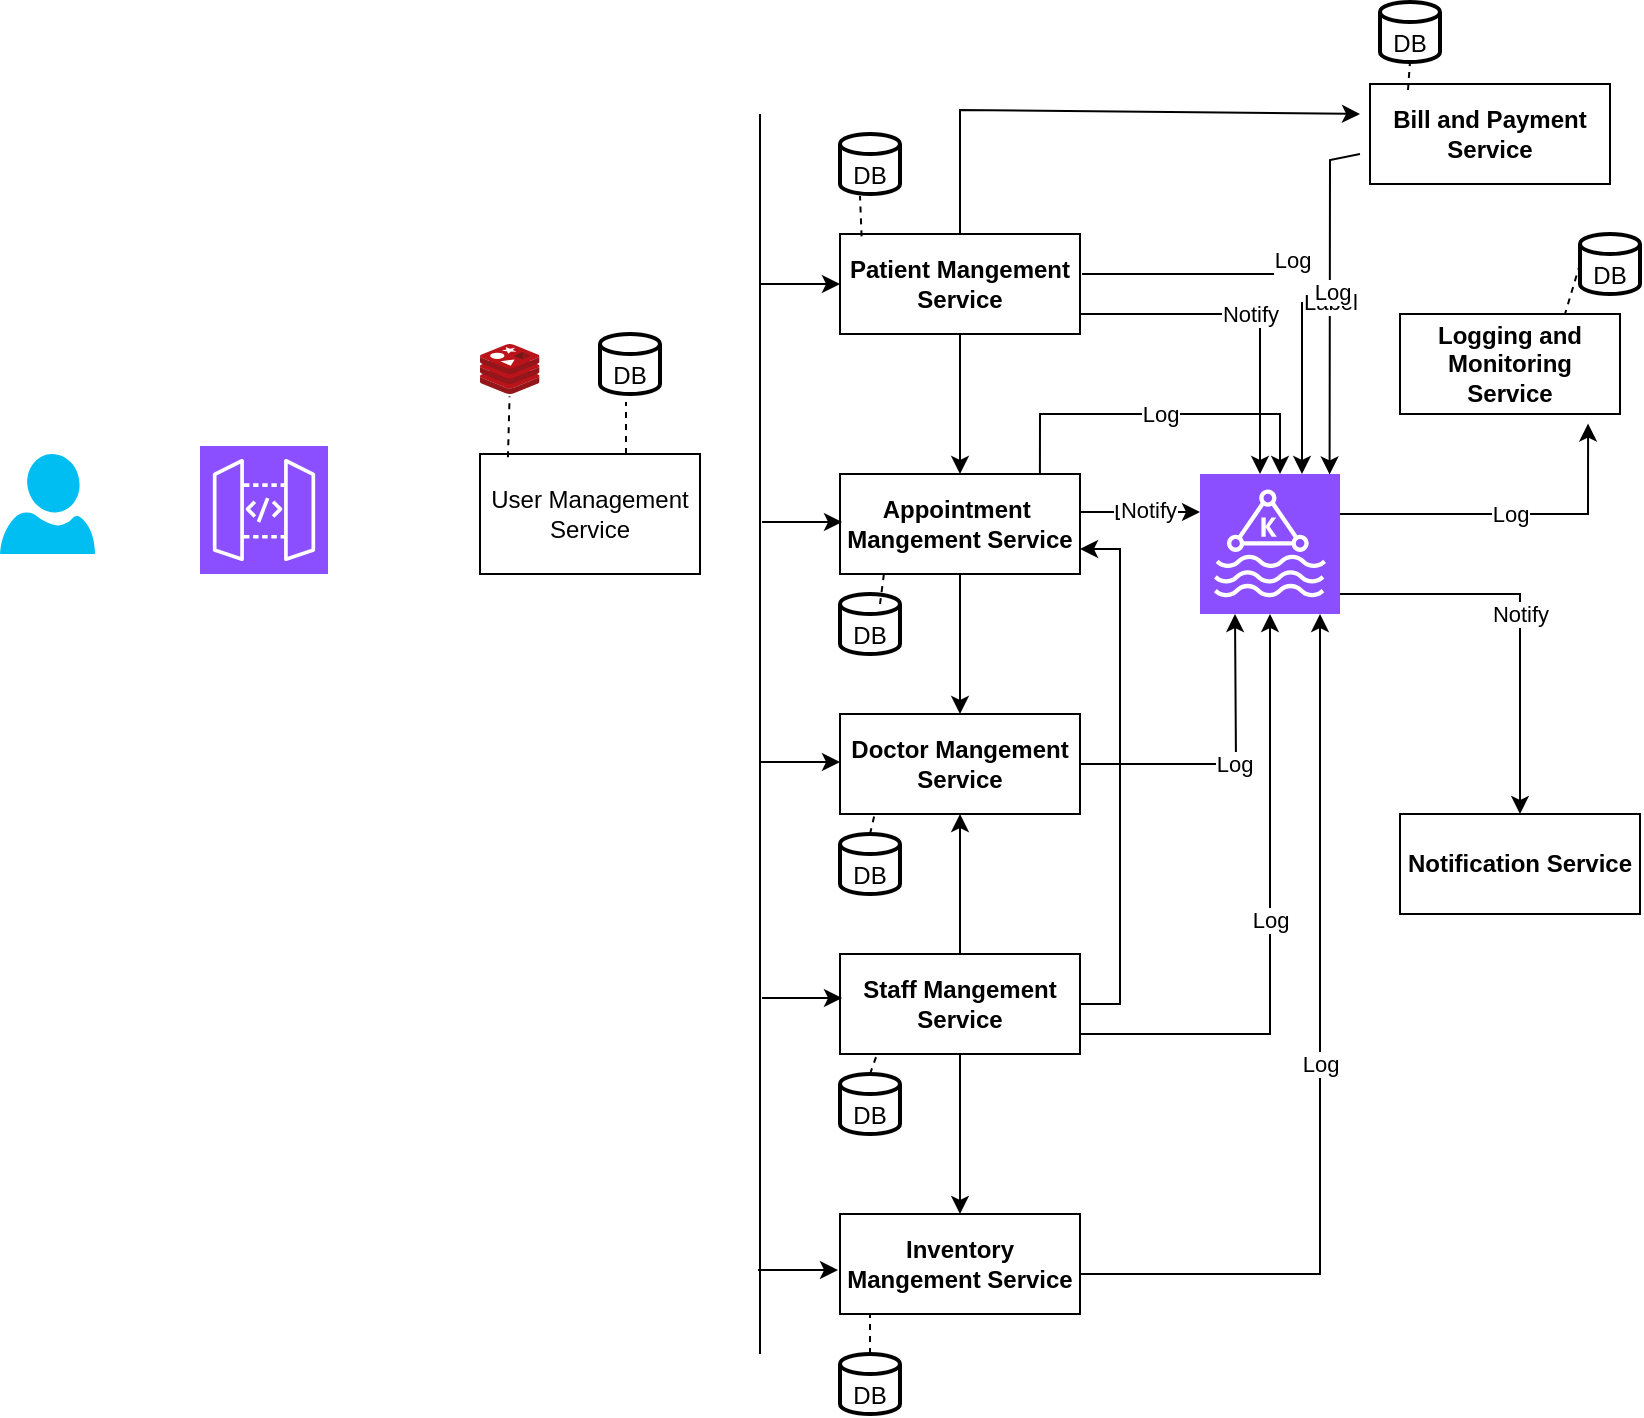 <mxfile version="24.9.0">
  <diagram name="Page-1" id="c8oCwrQ6WT6dkg099jFz">
    <mxGraphModel dx="1050" dy="530" grid="1" gridSize="10" guides="1" tooltips="1" connect="1" arrows="1" fold="1" page="1" pageScale="1" pageWidth="850" pageHeight="1100" math="0" shadow="0">
      <root>
        <mxCell id="0" />
        <mxCell id="1" parent="0" />
        <mxCell id="s4P5NHIdHEnrwuTgCg9F-1" value="" style="verticalLabelPosition=bottom;html=1;verticalAlign=top;align=center;strokeColor=none;fillColor=#00BEF2;shape=mxgraph.azure.user;" vertex="1" parent="1">
          <mxGeometry x="20" y="230" width="47.5" height="50" as="geometry" />
        </mxCell>
        <mxCell id="s4P5NHIdHEnrwuTgCg9F-3" value="" style="sketch=0;points=[[0,0,0],[0.25,0,0],[0.5,0,0],[0.75,0,0],[1,0,0],[0,1,0],[0.25,1,0],[0.5,1,0],[0.75,1,0],[1,1,0],[0,0.25,0],[0,0.5,0],[0,0.75,0],[1,0.25,0],[1,0.5,0],[1,0.75,0]];outlineConnect=0;fontColor=#232F3E;fillColor=#8C4FFF;strokeColor=#ffffff;dashed=0;verticalLabelPosition=bottom;verticalAlign=top;align=center;html=1;fontSize=12;fontStyle=0;aspect=fixed;shape=mxgraph.aws4.resourceIcon;resIcon=mxgraph.aws4.api_gateway;" vertex="1" parent="1">
          <mxGeometry x="120" y="226" width="64" height="64" as="geometry" />
        </mxCell>
        <mxCell id="s4P5NHIdHEnrwuTgCg9F-4" value="User Management Service" style="rounded=0;whiteSpace=wrap;html=1;" vertex="1" parent="1">
          <mxGeometry x="260" y="230" width="110" height="60" as="geometry" />
        </mxCell>
        <mxCell id="s4P5NHIdHEnrwuTgCg9F-5" value="" style="image;sketch=0;aspect=fixed;html=1;points=[];align=center;fontSize=12;image=img/lib/mscae/Cache_Redis_Product.svg;" vertex="1" parent="1">
          <mxGeometry x="260" y="175" width="29.76" height="25" as="geometry" />
        </mxCell>
        <mxCell id="s4P5NHIdHEnrwuTgCg9F-7" value="DB" style="strokeWidth=2;html=1;shape=mxgraph.flowchart.database;whiteSpace=wrap;verticalAlign=bottom;" vertex="1" parent="1">
          <mxGeometry x="320" y="170" width="30" height="30" as="geometry" />
        </mxCell>
        <mxCell id="s4P5NHIdHEnrwuTgCg9F-39" style="edgeStyle=orthogonalEdgeStyle;rounded=0;orthogonalLoop=1;jettySize=auto;html=1;exitX=0.5;exitY=1;exitDx=0;exitDy=0;entryX=0.5;entryY=0;entryDx=0;entryDy=0;" edge="1" parent="1" source="s4P5NHIdHEnrwuTgCg9F-8" target="s4P5NHIdHEnrwuTgCg9F-10">
          <mxGeometry relative="1" as="geometry" />
        </mxCell>
        <mxCell id="s4P5NHIdHEnrwuTgCg9F-8" value="Patient Mangement Service" style="rounded=0;whiteSpace=wrap;html=1;fontStyle=1" vertex="1" parent="1">
          <mxGeometry x="440" y="120" width="120" height="50" as="geometry" />
        </mxCell>
        <mxCell id="s4P5NHIdHEnrwuTgCg9F-40" style="edgeStyle=orthogonalEdgeStyle;rounded=0;orthogonalLoop=1;jettySize=auto;html=1;exitX=0.5;exitY=1;exitDx=0;exitDy=0;entryX=0.5;entryY=0;entryDx=0;entryDy=0;" edge="1" parent="1" source="s4P5NHIdHEnrwuTgCg9F-10" target="s4P5NHIdHEnrwuTgCg9F-11">
          <mxGeometry relative="1" as="geometry" />
        </mxCell>
        <mxCell id="s4P5NHIdHEnrwuTgCg9F-10" value="Appointment&amp;nbsp;&lt;div&gt;Mangement Service&lt;/div&gt;" style="rounded=0;whiteSpace=wrap;html=1;fontStyle=1" vertex="1" parent="1">
          <mxGeometry x="440" y="240" width="120" height="50" as="geometry" />
        </mxCell>
        <mxCell id="s4P5NHIdHEnrwuTgCg9F-11" value="Doctor Mangement Service" style="rounded=0;whiteSpace=wrap;html=1;fontStyle=1" vertex="1" parent="1">
          <mxGeometry x="440" y="360" width="120" height="50" as="geometry" />
        </mxCell>
        <mxCell id="s4P5NHIdHEnrwuTgCg9F-41" style="edgeStyle=orthogonalEdgeStyle;rounded=0;orthogonalLoop=1;jettySize=auto;html=1;exitX=0.5;exitY=0;exitDx=0;exitDy=0;entryX=0.5;entryY=1;entryDx=0;entryDy=0;" edge="1" parent="1" source="s4P5NHIdHEnrwuTgCg9F-12" target="s4P5NHIdHEnrwuTgCg9F-11">
          <mxGeometry relative="1" as="geometry" />
        </mxCell>
        <mxCell id="s4P5NHIdHEnrwuTgCg9F-43" style="edgeStyle=orthogonalEdgeStyle;rounded=0;orthogonalLoop=1;jettySize=auto;html=1;exitX=1;exitY=0.5;exitDx=0;exitDy=0;entryX=1;entryY=0.75;entryDx=0;entryDy=0;" edge="1" parent="1" source="s4P5NHIdHEnrwuTgCg9F-12" target="s4P5NHIdHEnrwuTgCg9F-10">
          <mxGeometry relative="1" as="geometry" />
        </mxCell>
        <mxCell id="s4P5NHIdHEnrwuTgCg9F-44" style="edgeStyle=orthogonalEdgeStyle;rounded=0;orthogonalLoop=1;jettySize=auto;html=1;exitX=0.5;exitY=1;exitDx=0;exitDy=0;entryX=0.5;entryY=0;entryDx=0;entryDy=0;" edge="1" parent="1" source="s4P5NHIdHEnrwuTgCg9F-12" target="s4P5NHIdHEnrwuTgCg9F-14">
          <mxGeometry relative="1" as="geometry" />
        </mxCell>
        <mxCell id="s4P5NHIdHEnrwuTgCg9F-12" value="Staff Mangement Service" style="rounded=0;whiteSpace=wrap;html=1;fontStyle=1" vertex="1" parent="1">
          <mxGeometry x="440" y="480" width="120" height="50" as="geometry" />
        </mxCell>
        <mxCell id="s4P5NHIdHEnrwuTgCg9F-14" value="Inventory Mangement Service" style="rounded=0;whiteSpace=wrap;html=1;fontStyle=1" vertex="1" parent="1">
          <mxGeometry x="440" y="610" width="120" height="50" as="geometry" />
        </mxCell>
        <mxCell id="s4P5NHIdHEnrwuTgCg9F-15" value="" style="sketch=0;points=[[0,0,0],[0.25,0,0],[0.5,0,0],[0.75,0,0],[1,0,0],[0,1,0],[0.25,1,0],[0.5,1,0],[0.75,1,0],[1,1,0],[0,0.25,0],[0,0.5,0],[0,0.75,0],[1,0.25,0],[1,0.5,0],[1,0.75,0]];outlineConnect=0;fontColor=#232F3E;fillColor=#8C4FFF;strokeColor=#ffffff;dashed=0;verticalLabelPosition=bottom;verticalAlign=top;align=center;html=1;fontSize=12;fontStyle=0;aspect=fixed;shape=mxgraph.aws4.resourceIcon;resIcon=mxgraph.aws4.managed_streaming_for_kafka;" vertex="1" parent="1">
          <mxGeometry x="620" y="240" width="70" height="70" as="geometry" />
        </mxCell>
        <mxCell id="s4P5NHIdHEnrwuTgCg9F-16" value="Logging and Monitoring Service" style="rounded=0;whiteSpace=wrap;html=1;fontStyle=1" vertex="1" parent="1">
          <mxGeometry x="720" y="160" width="110" height="50" as="geometry" />
        </mxCell>
        <mxCell id="s4P5NHIdHEnrwuTgCg9F-17" value="Notification Service" style="rounded=0;whiteSpace=wrap;html=1;fontStyle=1" vertex="1" parent="1">
          <mxGeometry x="720" y="410" width="120" height="50" as="geometry" />
        </mxCell>
        <mxCell id="s4P5NHIdHEnrwuTgCg9F-18" value="" style="endArrow=classic;html=1;rounded=0;" edge="1" parent="1">
          <mxGeometry relative="1" as="geometry">
            <mxPoint x="561" y="140" as="sourcePoint" />
            <mxPoint x="671" y="240" as="targetPoint" />
            <Array as="points">
              <mxPoint x="671" y="140" />
            </Array>
          </mxGeometry>
        </mxCell>
        <mxCell id="s4P5NHIdHEnrwuTgCg9F-19" value="Log&lt;div&gt;&lt;br&gt;&lt;/div&gt;" style="edgeLabel;resizable=0;html=1;;align=center;verticalAlign=middle;" connectable="0" vertex="1" parent="s4P5NHIdHEnrwuTgCg9F-18">
          <mxGeometry relative="1" as="geometry" />
        </mxCell>
        <mxCell id="s4P5NHIdHEnrwuTgCg9F-21" value="" style="endArrow=classic;html=1;rounded=0;exitX=0.833;exitY=0;exitDx=0;exitDy=0;exitPerimeter=0;" edge="1" parent="1" source="s4P5NHIdHEnrwuTgCg9F-10">
          <mxGeometry relative="1" as="geometry">
            <mxPoint x="560" y="203.5" as="sourcePoint" />
            <mxPoint x="660" y="240" as="targetPoint" />
            <Array as="points">
              <mxPoint x="540" y="210" />
              <mxPoint x="660" y="210" />
            </Array>
          </mxGeometry>
        </mxCell>
        <mxCell id="s4P5NHIdHEnrwuTgCg9F-22" value="Log" style="edgeLabel;resizable=0;html=1;;align=center;verticalAlign=middle;" connectable="0" vertex="1" parent="s4P5NHIdHEnrwuTgCg9F-21">
          <mxGeometry relative="1" as="geometry" />
        </mxCell>
        <mxCell id="s4P5NHIdHEnrwuTgCg9F-23" value="" style="endArrow=classic;html=1;rounded=0;exitX=1;exitY=0.5;exitDx=0;exitDy=0;entryX=0.25;entryY=1;entryDx=0;entryDy=0;entryPerimeter=0;" edge="1" parent="1" source="s4P5NHIdHEnrwuTgCg9F-11" target="s4P5NHIdHEnrwuTgCg9F-15">
          <mxGeometry relative="1" as="geometry">
            <mxPoint x="560" y="300" as="sourcePoint" />
            <mxPoint x="620" y="295" as="targetPoint" />
            <Array as="points">
              <mxPoint x="638" y="385" />
            </Array>
          </mxGeometry>
        </mxCell>
        <mxCell id="s4P5NHIdHEnrwuTgCg9F-24" value="Log" style="edgeLabel;resizable=0;html=1;;align=center;verticalAlign=middle;" connectable="0" vertex="1" parent="s4P5NHIdHEnrwuTgCg9F-23">
          <mxGeometry relative="1" as="geometry" />
        </mxCell>
        <mxCell id="s4P5NHIdHEnrwuTgCg9F-25" value="" style="endArrow=classic;html=1;rounded=0;exitX=1;exitY=0.8;exitDx=0;exitDy=0;exitPerimeter=0;" edge="1" parent="1" source="s4P5NHIdHEnrwuTgCg9F-12" target="s4P5NHIdHEnrwuTgCg9F-15">
          <mxGeometry relative="1" as="geometry">
            <mxPoint x="560" y="410" as="sourcePoint" />
            <mxPoint x="670" y="390" as="targetPoint" />
            <Array as="points">
              <mxPoint x="655" y="520" />
              <mxPoint x="655" y="510" />
            </Array>
          </mxGeometry>
        </mxCell>
        <mxCell id="s4P5NHIdHEnrwuTgCg9F-26" value="Log" style="edgeLabel;resizable=0;html=1;;align=center;verticalAlign=middle;" connectable="0" vertex="1" parent="s4P5NHIdHEnrwuTgCg9F-25">
          <mxGeometry relative="1" as="geometry">
            <mxPoint as="offset" />
          </mxGeometry>
        </mxCell>
        <mxCell id="s4P5NHIdHEnrwuTgCg9F-27" value="" style="endArrow=classic;html=1;rounded=0;exitX=1;exitY=0.6;exitDx=0;exitDy=0;exitPerimeter=0;" edge="1" parent="1" source="s4P5NHIdHEnrwuTgCg9F-14">
          <mxGeometry relative="1" as="geometry">
            <mxPoint x="560" y="477.5" as="sourcePoint" />
            <mxPoint x="680" y="310" as="targetPoint" />
            <Array as="points">
              <mxPoint x="680" y="640" />
            </Array>
          </mxGeometry>
        </mxCell>
        <mxCell id="s4P5NHIdHEnrwuTgCg9F-28" value="Log" style="edgeLabel;resizable=0;html=1;;align=center;verticalAlign=middle;" connectable="0" vertex="1" parent="s4P5NHIdHEnrwuTgCg9F-27">
          <mxGeometry relative="1" as="geometry" />
        </mxCell>
        <mxCell id="s4P5NHIdHEnrwuTgCg9F-29" value="" style="endArrow=classic;html=1;rounded=0;entryX=0.855;entryY=1.096;entryDx=0;entryDy=0;entryPerimeter=0;" edge="1" parent="1" target="s4P5NHIdHEnrwuTgCg9F-16">
          <mxGeometry relative="1" as="geometry">
            <mxPoint x="690" y="260" as="sourcePoint" />
            <mxPoint x="781" y="252" as="targetPoint" />
            <Array as="points">
              <mxPoint x="814" y="260" />
            </Array>
          </mxGeometry>
        </mxCell>
        <mxCell id="s4P5NHIdHEnrwuTgCg9F-30" value="Log" style="edgeLabel;resizable=0;html=1;;align=center;verticalAlign=middle;" connectable="0" vertex="1" parent="s4P5NHIdHEnrwuTgCg9F-29">
          <mxGeometry relative="1" as="geometry" />
        </mxCell>
        <mxCell id="s4P5NHIdHEnrwuTgCg9F-31" value="" style="endArrow=classic;html=1;rounded=0;entryX=0.5;entryY=0;entryDx=0;entryDy=0;exitX=1;exitY=0.857;exitDx=0;exitDy=0;exitPerimeter=0;" edge="1" parent="1" source="s4P5NHIdHEnrwuTgCg9F-15" target="s4P5NHIdHEnrwuTgCg9F-17">
          <mxGeometry relative="1" as="geometry">
            <mxPoint x="680" y="282" as="sourcePoint" />
            <mxPoint x="780" y="314" as="targetPoint" />
            <Array as="points">
              <mxPoint x="780" y="300" />
            </Array>
          </mxGeometry>
        </mxCell>
        <mxCell id="s4P5NHIdHEnrwuTgCg9F-32" value="Notify" style="edgeLabel;resizable=0;html=1;;align=center;verticalAlign=middle;" connectable="0" vertex="1" parent="s4P5NHIdHEnrwuTgCg9F-31">
          <mxGeometry relative="1" as="geometry" />
        </mxCell>
        <mxCell id="s4P5NHIdHEnrwuTgCg9F-45" value="Bill and Payment Service" style="rounded=0;whiteSpace=wrap;html=1;fontStyle=1" vertex="1" parent="1">
          <mxGeometry x="705" y="45" width="120" height="50" as="geometry" />
        </mxCell>
        <mxCell id="s4P5NHIdHEnrwuTgCg9F-46" value="" style="endArrow=classic;html=1;rounded=0;exitX=0.5;exitY=0;exitDx=0;exitDy=0;" edge="1" parent="1" source="s4P5NHIdHEnrwuTgCg9F-8">
          <mxGeometry width="50" height="50" relative="1" as="geometry">
            <mxPoint x="400" y="300" as="sourcePoint" />
            <mxPoint x="700" y="60" as="targetPoint" />
            <Array as="points">
              <mxPoint x="500" y="58" />
            </Array>
          </mxGeometry>
        </mxCell>
        <mxCell id="s4P5NHIdHEnrwuTgCg9F-47" value="" style="endArrow=classic;html=1;rounded=0;entryX=0.897;entryY=-0.04;entryDx=0;entryDy=0;entryPerimeter=0;" edge="1" parent="1">
          <mxGeometry relative="1" as="geometry">
            <mxPoint x="700" y="80" as="sourcePoint" />
            <mxPoint x="684.79" y="240.2" as="targetPoint" />
            <Array as="points">
              <mxPoint x="685" y="83" />
            </Array>
          </mxGeometry>
        </mxCell>
        <mxCell id="s4P5NHIdHEnrwuTgCg9F-48" value="Label" style="edgeLabel;resizable=0;html=1;;align=center;verticalAlign=middle;" connectable="0" vertex="1" parent="s4P5NHIdHEnrwuTgCg9F-47">
          <mxGeometry relative="1" as="geometry" />
        </mxCell>
        <mxCell id="s4P5NHIdHEnrwuTgCg9F-49" value="Log" style="edgeLabel;html=1;align=center;verticalAlign=middle;resizable=0;points=[];" vertex="1" connectable="0" parent="s4P5NHIdHEnrwuTgCg9F-47">
          <mxGeometry x="-0.057" y="1" relative="1" as="geometry">
            <mxPoint as="offset" />
          </mxGeometry>
        </mxCell>
        <mxCell id="s4P5NHIdHEnrwuTgCg9F-50" value="" style="endArrow=classic;html=1;rounded=0;" edge="1" parent="1">
          <mxGeometry relative="1" as="geometry">
            <mxPoint x="560" y="160" as="sourcePoint" />
            <mxPoint x="650" y="240" as="targetPoint" />
            <Array as="points">
              <mxPoint x="650" y="160" />
            </Array>
          </mxGeometry>
        </mxCell>
        <mxCell id="s4P5NHIdHEnrwuTgCg9F-51" value="Notify" style="edgeLabel;resizable=0;html=1;;align=center;verticalAlign=middle;" connectable="0" vertex="1" parent="s4P5NHIdHEnrwuTgCg9F-50">
          <mxGeometry relative="1" as="geometry" />
        </mxCell>
        <mxCell id="s4P5NHIdHEnrwuTgCg9F-52" value="DB" style="strokeWidth=2;html=1;shape=mxgraph.flowchart.database;whiteSpace=wrap;verticalAlign=bottom;align=center;" vertex="1" parent="1">
          <mxGeometry x="440" y="70" width="30" height="30" as="geometry" />
        </mxCell>
        <mxCell id="s4P5NHIdHEnrwuTgCg9F-54" value="DB" style="strokeWidth=2;html=1;shape=mxgraph.flowchart.database;whiteSpace=wrap;verticalAlign=bottom;" vertex="1" parent="1">
          <mxGeometry x="710" y="4" width="30" height="30" as="geometry" />
        </mxCell>
        <mxCell id="s4P5NHIdHEnrwuTgCg9F-55" value="DB" style="strokeWidth=2;html=1;shape=mxgraph.flowchart.database;whiteSpace=wrap;verticalAlign=bottom;align=center;" vertex="1" parent="1">
          <mxGeometry x="440" y="300" width="30" height="30" as="geometry" />
        </mxCell>
        <mxCell id="s4P5NHIdHEnrwuTgCg9F-56" value="DB" style="strokeWidth=2;html=1;shape=mxgraph.flowchart.database;whiteSpace=wrap;verticalAlign=bottom;align=center;" vertex="1" parent="1">
          <mxGeometry x="440" y="540" width="30" height="30" as="geometry" />
        </mxCell>
        <mxCell id="s4P5NHIdHEnrwuTgCg9F-57" value="DB" style="strokeWidth=2;html=1;shape=mxgraph.flowchart.database;whiteSpace=wrap;verticalAlign=bottom;align=center;" vertex="1" parent="1">
          <mxGeometry x="440" y="420" width="30" height="30" as="geometry" />
        </mxCell>
        <mxCell id="s4P5NHIdHEnrwuTgCg9F-58" value="DB" style="strokeWidth=2;html=1;shape=mxgraph.flowchart.database;whiteSpace=wrap;verticalAlign=bottom;align=center;" vertex="1" parent="1">
          <mxGeometry x="440" y="680" width="30" height="30" as="geometry" />
        </mxCell>
        <mxCell id="s4P5NHIdHEnrwuTgCg9F-59" value="DB" style="strokeWidth=2;html=1;shape=mxgraph.flowchart.database;whiteSpace=wrap;verticalAlign=bottom;" vertex="1" parent="1">
          <mxGeometry x="810" y="120" width="30" height="30" as="geometry" />
        </mxCell>
        <mxCell id="s4P5NHIdHEnrwuTgCg9F-60" value="" style="endArrow=classic;html=1;rounded=0;" edge="1" parent="1">
          <mxGeometry relative="1" as="geometry">
            <mxPoint x="560" y="259" as="sourcePoint" />
            <mxPoint x="620" y="259" as="targetPoint" />
          </mxGeometry>
        </mxCell>
        <mxCell id="s4P5NHIdHEnrwuTgCg9F-61" value="Label" style="edgeLabel;resizable=0;html=1;;align=center;verticalAlign=middle;" connectable="0" vertex="1" parent="s4P5NHIdHEnrwuTgCg9F-60">
          <mxGeometry relative="1" as="geometry" />
        </mxCell>
        <mxCell id="s4P5NHIdHEnrwuTgCg9F-62" value="Notify" style="edgeLabel;html=1;align=center;verticalAlign=middle;resizable=0;points=[];" vertex="1" connectable="0" parent="s4P5NHIdHEnrwuTgCg9F-60">
          <mxGeometry x="0.127" y="1" relative="1" as="geometry">
            <mxPoint as="offset" />
          </mxGeometry>
        </mxCell>
        <mxCell id="s4P5NHIdHEnrwuTgCg9F-68" value="" style="endArrow=none;dashed=1;html=1;rounded=0;exitX=0.127;exitY=0.027;exitDx=0;exitDy=0;exitPerimeter=0;entryX=0.497;entryY=1.048;entryDx=0;entryDy=0;entryPerimeter=0;" edge="1" parent="1" source="s4P5NHIdHEnrwuTgCg9F-4" target="s4P5NHIdHEnrwuTgCg9F-5">
          <mxGeometry width="50" height="50" relative="1" as="geometry">
            <mxPoint x="400" y="300" as="sourcePoint" />
            <mxPoint x="450" y="250" as="targetPoint" />
          </mxGeometry>
        </mxCell>
        <mxCell id="s4P5NHIdHEnrwuTgCg9F-69" value="" style="endArrow=none;dashed=1;html=1;rounded=0;entryX=0.497;entryY=1.048;entryDx=0;entryDy=0;entryPerimeter=0;" edge="1" parent="1">
          <mxGeometry width="50" height="50" relative="1" as="geometry">
            <mxPoint x="333" y="230" as="sourcePoint" />
            <mxPoint x="333" y="204" as="targetPoint" />
          </mxGeometry>
        </mxCell>
        <mxCell id="s4P5NHIdHEnrwuTgCg9F-70" value="" style="endArrow=none;dashed=1;html=1;rounded=0;exitX=0.09;exitY=0.024;exitDx=0;exitDy=0;exitPerimeter=0;" edge="1" parent="1" source="s4P5NHIdHEnrwuTgCg9F-8">
          <mxGeometry width="50" height="50" relative="1" as="geometry">
            <mxPoint x="400" y="151" as="sourcePoint" />
            <mxPoint x="450" y="101" as="targetPoint" />
          </mxGeometry>
        </mxCell>
        <mxCell id="s4P5NHIdHEnrwuTgCg9F-71" value="" style="endArrow=none;dashed=1;html=1;rounded=0;entryX=0.5;entryY=1;entryDx=0;entryDy=0;entryPerimeter=0;" edge="1" parent="1" target="s4P5NHIdHEnrwuTgCg9F-54">
          <mxGeometry width="50" height="50" relative="1" as="geometry">
            <mxPoint x="724" y="48" as="sourcePoint" />
            <mxPoint x="450" y="250" as="targetPoint" />
          </mxGeometry>
        </mxCell>
        <mxCell id="s4P5NHIdHEnrwuTgCg9F-72" value="" style="endArrow=none;dashed=1;html=1;rounded=0;entryX=0.183;entryY=1;entryDx=0;entryDy=0;entryPerimeter=0;" edge="1" parent="1" target="s4P5NHIdHEnrwuTgCg9F-10">
          <mxGeometry width="50" height="50" relative="1" as="geometry">
            <mxPoint x="460" y="305" as="sourcePoint" />
            <mxPoint x="450" y="350" as="targetPoint" />
          </mxGeometry>
        </mxCell>
        <mxCell id="s4P5NHIdHEnrwuTgCg9F-73" value="" style="endArrow=none;dashed=1;html=1;rounded=0;entryX=0.143;entryY=1.016;entryDx=0;entryDy=0;entryPerimeter=0;exitX=0.5;exitY=0;exitDx=0;exitDy=0;exitPerimeter=0;" edge="1" parent="1" source="s4P5NHIdHEnrwuTgCg9F-57" target="s4P5NHIdHEnrwuTgCg9F-11">
          <mxGeometry width="50" height="50" relative="1" as="geometry">
            <mxPoint x="400" y="400" as="sourcePoint" />
            <mxPoint x="450" y="350" as="targetPoint" />
          </mxGeometry>
        </mxCell>
        <mxCell id="s4P5NHIdHEnrwuTgCg9F-75" value="" style="endArrow=none;dashed=1;html=1;rounded=0;entryX=0.15;entryY=1.032;entryDx=0;entryDy=0;entryPerimeter=0;" edge="1" parent="1" target="s4P5NHIdHEnrwuTgCg9F-12">
          <mxGeometry width="50" height="50" relative="1" as="geometry">
            <mxPoint x="455" y="540" as="sourcePoint" />
            <mxPoint x="450" y="450" as="targetPoint" />
          </mxGeometry>
        </mxCell>
        <mxCell id="s4P5NHIdHEnrwuTgCg9F-77" value="" style="endArrow=none;dashed=1;html=1;rounded=0;exitX=0.5;exitY=0;exitDx=0;exitDy=0;exitPerimeter=0;" edge="1" parent="1" source="s4P5NHIdHEnrwuTgCg9F-58">
          <mxGeometry width="50" height="50" relative="1" as="geometry">
            <mxPoint x="400" y="700" as="sourcePoint" />
            <mxPoint x="455" y="660" as="targetPoint" />
          </mxGeometry>
        </mxCell>
        <mxCell id="s4P5NHIdHEnrwuTgCg9F-78" value="" style="endArrow=none;dashed=1;html=1;rounded=0;entryX=0.75;entryY=0;entryDx=0;entryDy=0;exitX=0;exitY=0.5;exitDx=0;exitDy=0;exitPerimeter=0;" edge="1" parent="1" source="s4P5NHIdHEnrwuTgCg9F-59" target="s4P5NHIdHEnrwuTgCg9F-16">
          <mxGeometry width="50" height="50" relative="1" as="geometry">
            <mxPoint x="400" y="300" as="sourcePoint" />
            <mxPoint x="450" y="250" as="targetPoint" />
          </mxGeometry>
        </mxCell>
        <mxCell id="s4P5NHIdHEnrwuTgCg9F-79" value="" style="endArrow=none;html=1;rounded=0;" edge="1" parent="1">
          <mxGeometry width="50" height="50" relative="1" as="geometry">
            <mxPoint x="400" y="680" as="sourcePoint" />
            <mxPoint x="400" y="60" as="targetPoint" />
          </mxGeometry>
        </mxCell>
        <mxCell id="s4P5NHIdHEnrwuTgCg9F-81" value="" style="endArrow=classic;html=1;rounded=0;entryX=0;entryY=0.5;entryDx=0;entryDy=0;" edge="1" parent="1" target="s4P5NHIdHEnrwuTgCg9F-8">
          <mxGeometry width="50" height="50" relative="1" as="geometry">
            <mxPoint x="400" y="145" as="sourcePoint" />
            <mxPoint x="450" y="250" as="targetPoint" />
          </mxGeometry>
        </mxCell>
        <mxCell id="s4P5NHIdHEnrwuTgCg9F-82" value="" style="endArrow=classic;html=1;rounded=0;entryX=0;entryY=0.5;entryDx=0;entryDy=0;" edge="1" parent="1">
          <mxGeometry width="50" height="50" relative="1" as="geometry">
            <mxPoint x="401" y="264" as="sourcePoint" />
            <mxPoint x="441" y="264" as="targetPoint" />
          </mxGeometry>
        </mxCell>
        <mxCell id="s4P5NHIdHEnrwuTgCg9F-83" value="" style="endArrow=classic;html=1;rounded=0;entryX=0;entryY=0.5;entryDx=0;entryDy=0;" edge="1" parent="1">
          <mxGeometry width="50" height="50" relative="1" as="geometry">
            <mxPoint x="401" y="502" as="sourcePoint" />
            <mxPoint x="441" y="502" as="targetPoint" />
          </mxGeometry>
        </mxCell>
        <mxCell id="s4P5NHIdHEnrwuTgCg9F-84" value="" style="endArrow=classic;html=1;rounded=0;entryX=0;entryY=0.5;entryDx=0;entryDy=0;" edge="1" parent="1">
          <mxGeometry width="50" height="50" relative="1" as="geometry">
            <mxPoint x="400" y="384" as="sourcePoint" />
            <mxPoint x="440" y="384" as="targetPoint" />
          </mxGeometry>
        </mxCell>
        <mxCell id="s4P5NHIdHEnrwuTgCg9F-85" value="" style="endArrow=classic;html=1;rounded=0;entryX=0;entryY=0.5;entryDx=0;entryDy=0;" edge="1" parent="1">
          <mxGeometry width="50" height="50" relative="1" as="geometry">
            <mxPoint x="399" y="638" as="sourcePoint" />
            <mxPoint x="439" y="638" as="targetPoint" />
          </mxGeometry>
        </mxCell>
      </root>
    </mxGraphModel>
  </diagram>
</mxfile>
